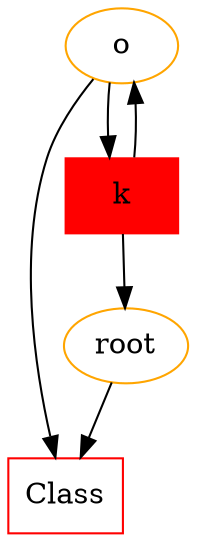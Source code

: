 digraph {
	Class [color=red fillcolor=white shape=rectangle style=filled]
	o [color=orange fillcolor=white shape="" style=filled]
	root [color=orange fillcolor=white shape="" style=filled]
	k [color=red fillcolor=red shape=rectangle style=filled]
	Class
	root -> Class
	k -> o
	k -> root
	o -> k
	o -> Class
}
